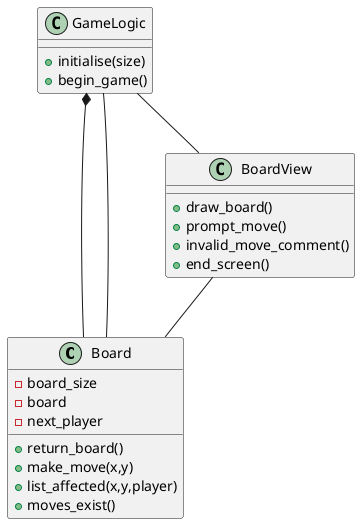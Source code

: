 @startuml reversi diagram
class Board {
-board_size
-board
-next_player
+return_board()
+make_move(x,y)
+list_affected(x,y,player)
+moves_exist()
}
class BoardView {
+draw_board()
+prompt_move()
+invalid_move_comment()
+end_screen()
}


class GameLogic {
+initialise(size)
+begin_game()
}
GameLogic  *--  Board
GameLogic  --  Board
GameLogic  --  BoardView
BoardView  --  Board
@enduml